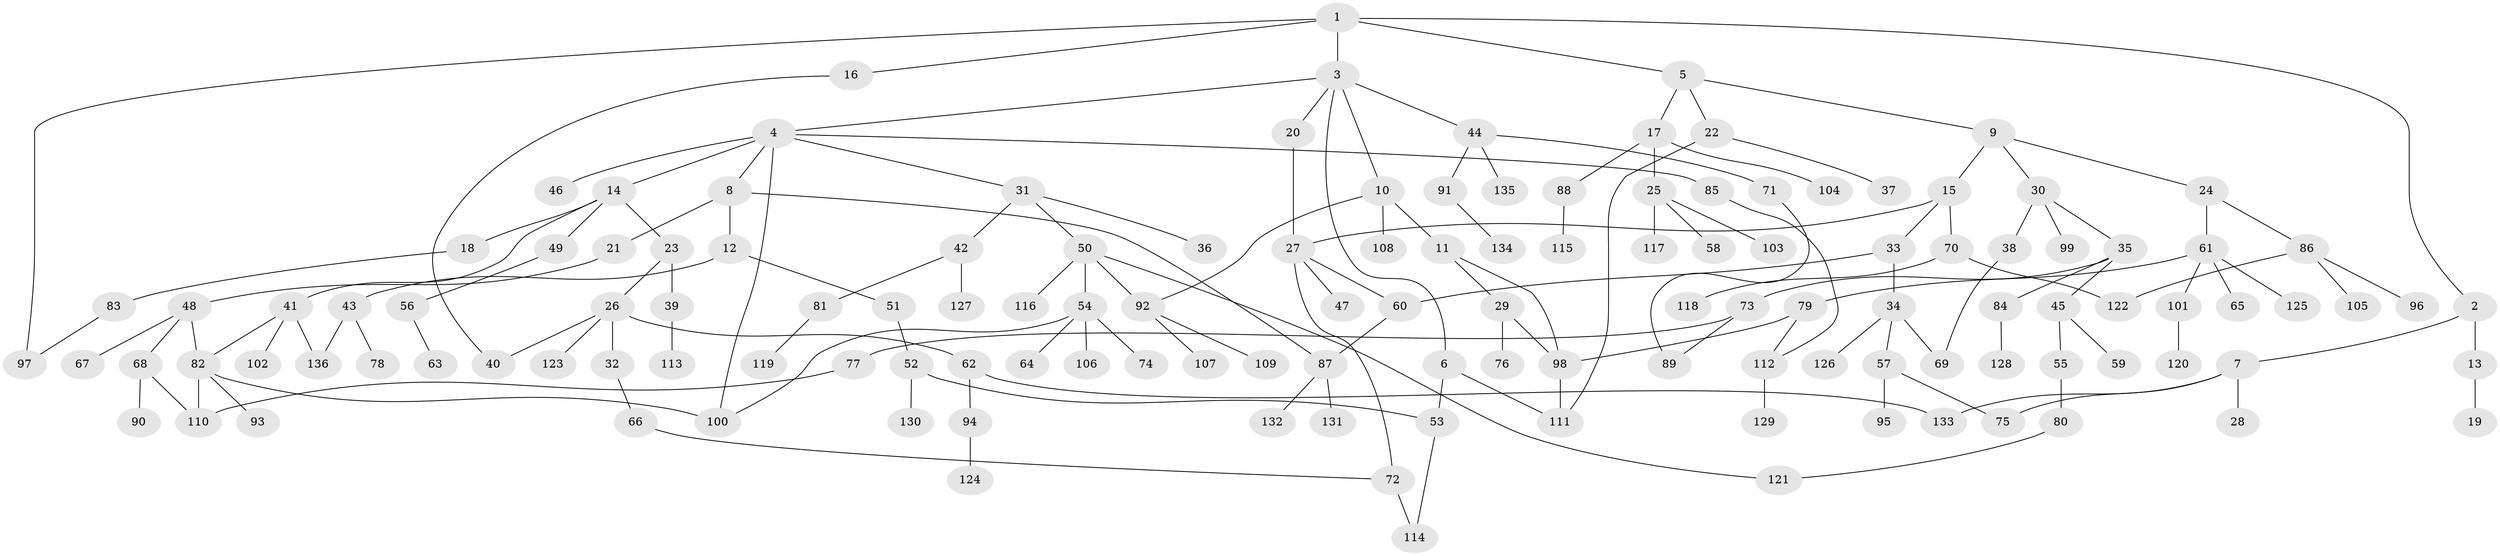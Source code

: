 // coarse degree distribution, {7: 0.04878048780487805, 3: 0.17073170731707318, 8: 0.024390243902439025, 6: 0.04878048780487805, 2: 0.4634146341463415, 5: 0.07317073170731707, 1: 0.0975609756097561, 4: 0.07317073170731707}
// Generated by graph-tools (version 1.1) at 2025/49/03/04/25 22:49:08]
// undirected, 136 vertices, 161 edges
graph export_dot {
  node [color=gray90,style=filled];
  1;
  2;
  3;
  4;
  5;
  6;
  7;
  8;
  9;
  10;
  11;
  12;
  13;
  14;
  15;
  16;
  17;
  18;
  19;
  20;
  21;
  22;
  23;
  24;
  25;
  26;
  27;
  28;
  29;
  30;
  31;
  32;
  33;
  34;
  35;
  36;
  37;
  38;
  39;
  40;
  41;
  42;
  43;
  44;
  45;
  46;
  47;
  48;
  49;
  50;
  51;
  52;
  53;
  54;
  55;
  56;
  57;
  58;
  59;
  60;
  61;
  62;
  63;
  64;
  65;
  66;
  67;
  68;
  69;
  70;
  71;
  72;
  73;
  74;
  75;
  76;
  77;
  78;
  79;
  80;
  81;
  82;
  83;
  84;
  85;
  86;
  87;
  88;
  89;
  90;
  91;
  92;
  93;
  94;
  95;
  96;
  97;
  98;
  99;
  100;
  101;
  102;
  103;
  104;
  105;
  106;
  107;
  108;
  109;
  110;
  111;
  112;
  113;
  114;
  115;
  116;
  117;
  118;
  119;
  120;
  121;
  122;
  123;
  124;
  125;
  126;
  127;
  128;
  129;
  130;
  131;
  132;
  133;
  134;
  135;
  136;
  1 -- 2;
  1 -- 3;
  1 -- 5;
  1 -- 16;
  1 -- 97;
  2 -- 7;
  2 -- 13;
  3 -- 4;
  3 -- 6;
  3 -- 10;
  3 -- 20;
  3 -- 44;
  4 -- 8;
  4 -- 14;
  4 -- 31;
  4 -- 46;
  4 -- 85;
  4 -- 100;
  5 -- 9;
  5 -- 17;
  5 -- 22;
  6 -- 111;
  6 -- 53;
  7 -- 28;
  7 -- 75;
  7 -- 133;
  8 -- 12;
  8 -- 21;
  8 -- 87;
  9 -- 15;
  9 -- 24;
  9 -- 30;
  10 -- 11;
  10 -- 108;
  10 -- 92;
  11 -- 29;
  11 -- 98;
  12 -- 43;
  12 -- 51;
  13 -- 19;
  14 -- 18;
  14 -- 23;
  14 -- 41;
  14 -- 49;
  15 -- 33;
  15 -- 70;
  15 -- 27;
  16 -- 40;
  17 -- 25;
  17 -- 88;
  17 -- 104;
  18 -- 83;
  20 -- 27;
  21 -- 48;
  22 -- 37;
  22 -- 111;
  23 -- 26;
  23 -- 39;
  24 -- 61;
  24 -- 86;
  25 -- 58;
  25 -- 103;
  25 -- 117;
  26 -- 32;
  26 -- 40;
  26 -- 62;
  26 -- 123;
  27 -- 47;
  27 -- 60;
  27 -- 72;
  29 -- 76;
  29 -- 98;
  30 -- 35;
  30 -- 38;
  30 -- 99;
  31 -- 36;
  31 -- 42;
  31 -- 50;
  32 -- 66;
  33 -- 34;
  33 -- 60;
  34 -- 57;
  34 -- 126;
  34 -- 69;
  35 -- 45;
  35 -- 73;
  35 -- 84;
  38 -- 69;
  39 -- 113;
  41 -- 102;
  41 -- 82;
  41 -- 136;
  42 -- 81;
  42 -- 127;
  43 -- 78;
  43 -- 136;
  44 -- 71;
  44 -- 91;
  44 -- 135;
  45 -- 55;
  45 -- 59;
  48 -- 67;
  48 -- 68;
  48 -- 82;
  49 -- 56;
  50 -- 54;
  50 -- 92;
  50 -- 116;
  50 -- 121;
  51 -- 52;
  52 -- 53;
  52 -- 130;
  53 -- 114;
  54 -- 64;
  54 -- 74;
  54 -- 106;
  54 -- 100;
  55 -- 80;
  56 -- 63;
  57 -- 95;
  57 -- 75;
  60 -- 87;
  61 -- 65;
  61 -- 79;
  61 -- 101;
  61 -- 125;
  62 -- 94;
  62 -- 133;
  66 -- 72;
  68 -- 90;
  68 -- 110;
  70 -- 118;
  70 -- 122;
  71 -- 89;
  72 -- 114;
  73 -- 77;
  73 -- 89;
  77 -- 110;
  79 -- 98;
  79 -- 112;
  80 -- 121;
  81 -- 119;
  82 -- 93;
  82 -- 100;
  82 -- 110;
  83 -- 97;
  84 -- 128;
  85 -- 112;
  86 -- 96;
  86 -- 105;
  86 -- 122;
  87 -- 131;
  87 -- 132;
  88 -- 115;
  91 -- 134;
  92 -- 107;
  92 -- 109;
  94 -- 124;
  98 -- 111;
  101 -- 120;
  112 -- 129;
}
